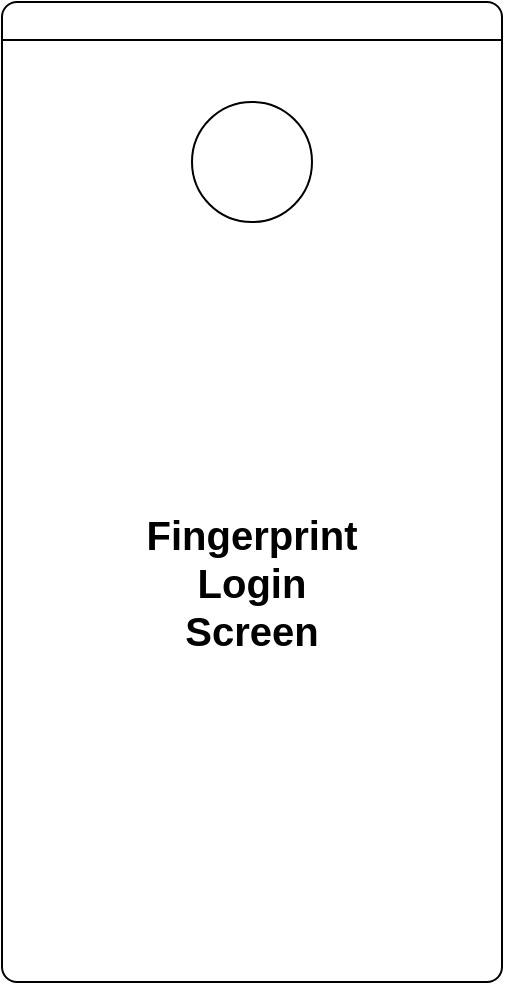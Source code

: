 <mxfile version="12.8.8" type="github" pages="5">
  <diagram id="MBpvYCzUrELfAa26MFhJ" name="Main View">
    <mxGraphModel dx="347" dy="214" grid="1" gridSize="10" guides="1" tooltips="1" connect="1" arrows="1" fold="1" page="1" pageScale="1" pageWidth="250" pageHeight="490" math="0" shadow="0">
      <root>
        <mxCell id="MjbEbyMEkYRb0OcDFulq-0" />
        <mxCell id="MjbEbyMEkYRb0OcDFulq-1" parent="MjbEbyMEkYRb0OcDFulq-0" />
        <mxCell id="1xtU4yXKUcWdlhTwbatP-0" value="" style="rounded=1;whiteSpace=wrap;html=1;arcSize=3;" vertex="1" parent="MjbEbyMEkYRb0OcDFulq-1">
          <mxGeometry width="250" height="490" as="geometry" />
        </mxCell>
        <mxCell id="1xtU4yXKUcWdlhTwbatP-1" value="" style="endArrow=none;html=1;exitX=1;exitY=0.5;exitDx=0;exitDy=0;entryX=0;entryY=0.5;entryDx=0;entryDy=0;" edge="1" parent="MjbEbyMEkYRb0OcDFulq-1">
          <mxGeometry width="50" height="50" relative="1" as="geometry">
            <mxPoint x="249.5" y="19" as="sourcePoint" />
            <mxPoint y="19" as="targetPoint" />
          </mxGeometry>
        </mxCell>
        <mxCell id="1xtU4yXKUcWdlhTwbatP-20" value="Fingerprint Login&lt;br&gt;Screen" style="text;html=1;strokeColor=none;fillColor=none;align=center;verticalAlign=middle;whiteSpace=wrap;rounded=0;fontSize=20;fontStyle=1" vertex="1" parent="MjbEbyMEkYRb0OcDFulq-1">
          <mxGeometry x="72" y="260" width="106" height="60" as="geometry" />
        </mxCell>
        <mxCell id="bomSSbGgJtHBVTJ_weIB-0" value="" style="whiteSpace=wrap;html=1;aspect=fixed;rounded=1;arcSize=50;" vertex="1" parent="MjbEbyMEkYRb0OcDFulq-1">
          <mxGeometry x="95" y="50" width="60" height="60" as="geometry" />
        </mxCell>
      </root>
    </mxGraphModel>
  </diagram>
  <diagram id="-_FD2T3M8RTB5c9m31CJ" name="Welcome Flash">
    <mxGraphModel dx="868" dy="534" grid="1" gridSize="10" guides="1" tooltips="1" connect="1" arrows="1" fold="1" page="1" pageScale="1" pageWidth="250" pageHeight="490" math="0" shadow="0">
      <root>
        <mxCell id="LKsoqRT-YVXJo3TN9Mox-0" />
        <mxCell id="LKsoqRT-YVXJo3TN9Mox-1" parent="LKsoqRT-YVXJo3TN9Mox-0" />
      </root>
    </mxGraphModel>
  </diagram>
  <diagram id="oQDTAqtAIhEj4QiiSjHc" name="Media Scheduler">
    <mxGraphModel dx="868" dy="534" grid="1" gridSize="10" guides="1" tooltips="1" connect="1" arrows="1" fold="1" page="1" pageScale="1" pageWidth="250" pageHeight="490" math="0" shadow="0">
      <root>
        <mxCell id="0" />
        <mxCell id="1" parent="0" />
        <mxCell id="E8qXKSW293ZqN4_Jq3c3-1" value="" style="rounded=1;whiteSpace=wrap;html=1;arcSize=3;" parent="1" vertex="1">
          <mxGeometry x="109" width="250" height="490" as="geometry" />
        </mxCell>
        <mxCell id="E8qXKSW293ZqN4_Jq3c3-4" value="" style="endArrow=none;html=1;exitX=1;exitY=0.5;exitDx=0;exitDy=0;entryX=0;entryY=0.5;entryDx=0;entryDy=0;" parent="1" edge="1">
          <mxGeometry width="50" height="50" relative="1" as="geometry">
            <mxPoint x="359" y="19" as="sourcePoint" />
            <mxPoint x="109" y="19" as="targetPoint" />
          </mxGeometry>
        </mxCell>
        <mxCell id="E8qXKSW293ZqN4_Jq3c3-5" value="" style="rounded=0;whiteSpace=wrap;html=1;" parent="1" vertex="1">
          <mxGeometry x="109" y="19" width="250" height="30" as="geometry" />
        </mxCell>
        <mxCell id="E8qXKSW293ZqN4_Jq3c3-9" value="" style="endArrow=none;html=1;entryX=1;entryY=0.5;entryDx=0;entryDy=0;exitX=0;exitY=0.5;exitDx=0;exitDy=0;" parent="1" edge="1">
          <mxGeometry width="50" height="50" relative="1" as="geometry">
            <mxPoint x="109" y="365" as="sourcePoint" />
            <mxPoint x="359" y="365" as="targetPoint" />
          </mxGeometry>
        </mxCell>
        <mxCell id="E8qXKSW293ZqN4_Jq3c3-18" value="" style="whiteSpace=wrap;html=1;aspect=fixed;rounded=1;arcSize=50;" parent="1" vertex="1">
          <mxGeometry x="122.5" y="420" width="40" height="40" as="geometry" />
        </mxCell>
        <mxCell id="E8qXKSW293ZqN4_Jq3c3-19" value="" style="whiteSpace=wrap;html=1;aspect=fixed;rounded=1;arcSize=50;" parent="1" vertex="1">
          <mxGeometry x="169" y="400" width="60" height="60" as="geometry" />
        </mxCell>
        <mxCell id="E8qXKSW293ZqN4_Jq3c3-20" value="" style="whiteSpace=wrap;html=1;aspect=fixed;rounded=1;arcSize=50;" parent="1" vertex="1">
          <mxGeometry x="240" y="400" width="60" height="60" as="geometry" />
        </mxCell>
        <mxCell id="E8qXKSW293ZqN4_Jq3c3-21" value="" style="whiteSpace=wrap;html=1;aspect=fixed;rounded=1;arcSize=50;" parent="1" vertex="1">
          <mxGeometry x="305.5" y="420" width="40" height="40" as="geometry" />
        </mxCell>
        <mxCell id="E8qXKSW293ZqN4_Jq3c3-22" value="" style="rounded=0;whiteSpace=wrap;html=1;" parent="1" vertex="1">
          <mxGeometry x="294" y="370" width="60" height="25" as="geometry" />
        </mxCell>
        <mxCell id="c_tpf3TAiYTV67FY9RuW-4" value="" style="rounded=1;whiteSpace=wrap;html=1;" parent="1" vertex="1">
          <mxGeometry x="296" y="19" width="60" height="30" as="geometry" />
        </mxCell>
        <mxCell id="c_tpf3TAiYTV67FY9RuW-6" value="" style="rounded=1;whiteSpace=wrap;html=1;" parent="1" vertex="1">
          <mxGeometry x="112.5" y="19" width="60" height="30" as="geometry" />
        </mxCell>
        <mxCell id="c_tpf3TAiYTV67FY9RuW-7" value="" style="rounded=1;whiteSpace=wrap;html=1;" parent="1" vertex="1">
          <mxGeometry x="234.5" y="19" width="60" height="30" as="geometry" />
        </mxCell>
        <mxCell id="c_tpf3TAiYTV67FY9RuW-8" value="" style="rounded=1;whiteSpace=wrap;html=1;" parent="1" vertex="1">
          <mxGeometry x="173.5" y="19" width="60" height="30" as="geometry" />
        </mxCell>
        <mxCell id="c_tpf3TAiYTV67FY9RuW-9" value="Hold" style="text;html=1;strokeColor=none;fillColor=none;align=center;verticalAlign=middle;whiteSpace=wrap;rounded=0;" parent="1" vertex="1">
          <mxGeometry x="304" y="372.5" width="40" height="20" as="geometry" />
        </mxCell>
        <mxCell id="c_tpf3TAiYTV67FY9RuW-10" value="Play" style="text;html=1;strokeColor=none;fillColor=none;align=center;verticalAlign=middle;whiteSpace=wrap;rounded=0;" parent="1" vertex="1">
          <mxGeometry x="122.5" y="24" width="40" height="20" as="geometry" />
        </mxCell>
        <mxCell id="c_tpf3TAiYTV67FY9RuW-11" value="Append" style="text;html=1;strokeColor=none;fillColor=none;align=center;verticalAlign=middle;whiteSpace=wrap;rounded=0;" parent="1" vertex="1">
          <mxGeometry x="183.5" y="24" width="40" height="20" as="geometry" />
        </mxCell>
        <mxCell id="c_tpf3TAiYTV67FY9RuW-12" value="Pl Next" style="text;html=1;strokeColor=none;fillColor=none;align=center;verticalAlign=middle;whiteSpace=wrap;rounded=0;" parent="1" vertex="1">
          <mxGeometry x="241.75" y="24" width="45.5" height="20" as="geometry" />
        </mxCell>
        <mxCell id="c_tpf3TAiYTV67FY9RuW-13" value="Log Out" style="text;html=1;strokeColor=none;fillColor=none;align=center;verticalAlign=middle;whiteSpace=wrap;rounded=0;" parent="1" vertex="1">
          <mxGeometry x="301" y="24" width="50" height="20" as="geometry" />
        </mxCell>
        <mxCell id="9HNaw-yvEdXfIzEsbNFl-1" value="" style="shape=image;html=1;verticalAlign=top;verticalLabelPosition=bottom;labelBackgroundColor=#ffffff;imageAspect=0;aspect=fixed;image=https://cdn2.iconfinder.com/data/icons/instagram-ui/48/jee-74-128.png" vertex="1" parent="1">
          <mxGeometry x="169" y="400" width="60" height="60" as="geometry" />
        </mxCell>
        <mxCell id="9HNaw-yvEdXfIzEsbNFl-3" value="" style="shape=image;html=1;verticalAlign=top;verticalLabelPosition=bottom;labelBackgroundColor=#ffffff;imageAspect=0;aspect=fixed;image=https://cdn2.iconfinder.com/data/icons/instagram-ui/48/jee-74-128.png" vertex="1" parent="1">
          <mxGeometry x="240" y="400" width="60" height="60" as="geometry" />
        </mxCell>
        <mxCell id="MW3DKMgOZkmfmMLmIgAf-1" value="Media Explorer" style="text;html=1;strokeColor=none;fillColor=none;align=center;verticalAlign=middle;whiteSpace=wrap;rounded=0;fontSize=20;fontStyle=1" vertex="1" parent="1">
          <mxGeometry x="184" y="186" width="100" height="60" as="geometry" />
        </mxCell>
      </root>
    </mxGraphModel>
  </diagram>
  <diagram id="9uSdVBGlsZr3ISpUwsoX" name="Room Music View">
    <mxGraphModel dx="1118" dy="534" grid="1" gridSize="10" guides="1" tooltips="1" connect="1" arrows="1" fold="1" page="1" pageScale="1" pageWidth="250" pageHeight="490" math="0" shadow="0">
      <root>
        <mxCell id="ChLerRx45zN6RfFuRuqf-0" />
        <mxCell id="ChLerRx45zN6RfFuRuqf-1" parent="ChLerRx45zN6RfFuRuqf-0" />
        <mxCell id="tjd210oB6NS_Lk1_OWE1-0" value="" style="rounded=1;whiteSpace=wrap;html=1;arcSize=3;" parent="ChLerRx45zN6RfFuRuqf-1" vertex="1">
          <mxGeometry x="109" width="250" height="490" as="geometry" />
        </mxCell>
        <mxCell id="tjd210oB6NS_Lk1_OWE1-1" value="" style="endArrow=none;html=1;exitX=1;exitY=0.5;exitDx=0;exitDy=0;entryX=0;entryY=0.5;entryDx=0;entryDy=0;" parent="ChLerRx45zN6RfFuRuqf-1" edge="1">
          <mxGeometry width="50" height="50" relative="1" as="geometry">
            <mxPoint x="359" y="19" as="sourcePoint" />
            <mxPoint x="109" y="19" as="targetPoint" />
          </mxGeometry>
        </mxCell>
        <mxCell id="tjd210oB6NS_Lk1_OWE1-2" value="" style="rounded=0;whiteSpace=wrap;html=1;" parent="ChLerRx45zN6RfFuRuqf-1" vertex="1">
          <mxGeometry x="109" y="19" width="250" height="30" as="geometry" />
        </mxCell>
        <mxCell id="tjd210oB6NS_Lk1_OWE1-5" value="" style="endArrow=none;html=1;entryX=1;entryY=0.5;entryDx=0;entryDy=0;exitX=0;exitY=0.5;exitDx=0;exitDy=0;" parent="ChLerRx45zN6RfFuRuqf-1" edge="1">
          <mxGeometry width="50" height="50" relative="1" as="geometry">
            <mxPoint x="109" y="365" as="sourcePoint" />
            <mxPoint x="359" y="365" as="targetPoint" />
          </mxGeometry>
        </mxCell>
        <mxCell id="qQTZbftPeZRt2KQSbPEL-2" value="" style="whiteSpace=wrap;html=1;aspect=fixed;rounded=1;arcSize=50;" parent="ChLerRx45zN6RfFuRuqf-1" vertex="1">
          <mxGeometry x="261" y="405" width="40" height="40" as="geometry" />
        </mxCell>
        <mxCell id="qQTZbftPeZRt2KQSbPEL-3" value="" style="whiteSpace=wrap;html=1;aspect=fixed;rounded=1;arcSize=50;" parent="ChLerRx45zN6RfFuRuqf-1" vertex="1">
          <mxGeometry x="120" y="19" width="60" height="60" as="geometry" />
        </mxCell>
        <mxCell id="qQTZbftPeZRt2KQSbPEL-4" value="" style="whiteSpace=wrap;html=1;aspect=fixed;rounded=1;arcSize=50;" parent="ChLerRx45zN6RfFuRuqf-1" vertex="1">
          <mxGeometry x="-100" y="270" width="60" height="60" as="geometry" />
        </mxCell>
        <mxCell id="7L2FRetNn_gpkB5mKpQI-0" value="" style="whiteSpace=wrap;html=1;aspect=fixed;rounded=1;arcSize=50;" vertex="1" parent="ChLerRx45zN6RfFuRuqf-1">
          <mxGeometry x="209" y="400" width="50" height="50" as="geometry" />
        </mxCell>
        <mxCell id="7L2FRetNn_gpkB5mKpQI-1" value="" style="whiteSpace=wrap;html=1;aspect=fixed;rounded=1;arcSize=50;" vertex="1" parent="ChLerRx45zN6RfFuRuqf-1">
          <mxGeometry x="167" y="405" width="40" height="40" as="geometry" />
        </mxCell>
        <mxCell id="7L2FRetNn_gpkB5mKpQI-2" value="" style="shape=image;html=1;verticalAlign=top;verticalLabelPosition=bottom;labelBackgroundColor=#ffffff;imageAspect=0;aspect=fixed;image=https://cdn3.iconfinder.com/data/icons/google-material-design-icons/48/ic_play_arrow_48px-128.png" vertex="1" parent="ChLerRx45zN6RfFuRuqf-1">
          <mxGeometry x="209" y="400" width="50" height="50" as="geometry" />
        </mxCell>
        <mxCell id="7L2FRetNn_gpkB5mKpQI-4" value="" style="shape=image;html=1;verticalAlign=top;verticalLabelPosition=bottom;labelBackgroundColor=#ffffff;imageAspect=0;aspect=fixed;image=https://cdn0.iconfinder.com/data/icons/google-material-design-3-0/48/ic_skip_previous_48px-128.png" vertex="1" parent="ChLerRx45zN6RfFuRuqf-1">
          <mxGeometry x="172" y="410" width="30" height="30" as="geometry" />
        </mxCell>
        <mxCell id="7L2FRetNn_gpkB5mKpQI-5" value="" style="shape=image;html=1;verticalAlign=top;verticalLabelPosition=bottom;labelBackgroundColor=#ffffff;imageAspect=0;aspect=fixed;image=https://cdn3.iconfinder.com/data/icons/google-material-design-icons/48/ic_skip_next_48px-128.png" vertex="1" parent="ChLerRx45zN6RfFuRuqf-1">
          <mxGeometry x="266" y="410" width="30" height="30" as="geometry" />
        </mxCell>
        <mxCell id="7L2FRetNn_gpkB5mKpQI-7" value="" style="shape=image;html=1;verticalAlign=top;verticalLabelPosition=bottom;labelBackgroundColor=#ffffff;imageAspect=0;aspect=fixed;image=https://cdn2.iconfinder.com/data/icons/instagram-ui/48/jee-74-128.png" vertex="1" parent="ChLerRx45zN6RfFuRuqf-1">
          <mxGeometry x="120" y="19" width="60" height="60" as="geometry" />
        </mxCell>
        <mxCell id="hS_JoKtMoXAvyDaK1np0-0" value="" style="rounded=0;whiteSpace=wrap;html=1;fontSize=20;" vertex="1" parent="ChLerRx45zN6RfFuRuqf-1">
          <mxGeometry x="190" y="49" width="169" height="316" as="geometry" />
        </mxCell>
        <mxCell id="rzDRIVulj-z90Kd9YCMx-0" value="Playlist" style="text;html=1;strokeColor=none;fillColor=none;align=center;verticalAlign=middle;whiteSpace=wrap;rounded=0;fontSize=20;fontStyle=1" vertex="1" parent="ChLerRx45zN6RfFuRuqf-1">
          <mxGeometry x="224.5" y="177.5" width="100" height="60" as="geometry" />
        </mxCell>
        <mxCell id="rzDRIVulj-z90Kd9YCMx-1" value="" style="rounded=0;whiteSpace=wrap;html=1;fontSize=20;" vertex="1" parent="ChLerRx45zN6RfFuRuqf-1">
          <mxGeometry x="190" y="49" width="169" height="30" as="geometry" />
        </mxCell>
      </root>
    </mxGraphModel>
  </diagram>
  <diagram id="nByx09e5XbC4chEgXpWH" name="Rooms List">
    <mxGraphModel dx="1368" dy="534" grid="1" gridSize="10" guides="1" tooltips="1" connect="1" arrows="1" fold="1" page="1" pageScale="1" pageWidth="250" pageHeight="490" math="0" shadow="0">
      <root>
        <mxCell id="RFyA1kmQso1gP4Z-tDMw-0" />
        <mxCell id="RFyA1kmQso1gP4Z-tDMw-1" parent="RFyA1kmQso1gP4Z-tDMw-0" />
        <mxCell id="VU0hredVt-8eNUO6O5iJ-0" value="" style="rounded=1;whiteSpace=wrap;html=1;arcSize=3;" vertex="1" parent="RFyA1kmQso1gP4Z-tDMw-1">
          <mxGeometry x="109" width="250" height="490" as="geometry" />
        </mxCell>
        <mxCell id="VU0hredVt-8eNUO6O5iJ-1" value="" style="endArrow=none;html=1;exitX=1;exitY=0.5;exitDx=0;exitDy=0;entryX=0;entryY=0.5;entryDx=0;entryDy=0;" edge="1" parent="RFyA1kmQso1gP4Z-tDMw-1">
          <mxGeometry width="50" height="50" relative="1" as="geometry">
            <mxPoint x="359" y="19" as="sourcePoint" />
            <mxPoint x="109" y="19" as="targetPoint" />
          </mxGeometry>
        </mxCell>
        <mxCell id="VU0hredVt-8eNUO6O5iJ-2" value="" style="rounded=0;whiteSpace=wrap;html=1;" vertex="1" parent="RFyA1kmQso1gP4Z-tDMw-1">
          <mxGeometry x="109" y="19" width="250" height="31" as="geometry" />
        </mxCell>
        <mxCell id="VU0hredVt-8eNUO6O5iJ-3" value="" style="rounded=0;whiteSpace=wrap;html=1;" vertex="1" parent="RFyA1kmQso1gP4Z-tDMw-1">
          <mxGeometry x="-402" y="400" width="122" height="31" as="geometry" />
        </mxCell>
        <mxCell id="VU0hredVt-8eNUO6O5iJ-4" value="" style="rounded=0;whiteSpace=wrap;html=1;" vertex="1" parent="RFyA1kmQso1gP4Z-tDMw-1">
          <mxGeometry x="-230" y="410" width="122" height="31" as="geometry" />
        </mxCell>
        <mxCell id="VU0hredVt-8eNUO6O5iJ-6" value="" style="whiteSpace=wrap;html=1;aspect=fixed;rounded=1;arcSize=50;" vertex="1" parent="RFyA1kmQso1gP4Z-tDMw-1">
          <mxGeometry x="-280" y="210" width="60" height="60" as="geometry" />
        </mxCell>
        <mxCell id="VU0hredVt-8eNUO6O5iJ-7" value="" style="whiteSpace=wrap;html=1;aspect=fixed;rounded=1;arcSize=50;" vertex="1" parent="RFyA1kmQso1gP4Z-tDMw-1">
          <mxGeometry x="-220" y="210" width="60" height="60" as="geometry" />
        </mxCell>
        <mxCell id="VU0hredVt-8eNUO6O5iJ-8" value="" style="whiteSpace=wrap;html=1;aspect=fixed;rounded=1;arcSize=50;" vertex="1" parent="RFyA1kmQso1gP4Z-tDMw-1">
          <mxGeometry x="-160" y="210" width="60" height="60" as="geometry" />
        </mxCell>
        <mxCell id="VU0hredVt-8eNUO6O5iJ-9" value="" style="whiteSpace=wrap;html=1;aspect=fixed;rounded=1;arcSize=50;" vertex="1" parent="RFyA1kmQso1gP4Z-tDMw-1">
          <mxGeometry x="-100" y="210" width="60" height="60" as="geometry" />
        </mxCell>
        <mxCell id="VU0hredVt-8eNUO6O5iJ-10" value="" style="whiteSpace=wrap;html=1;aspect=fixed;rounded=1;arcSize=50;" vertex="1" parent="RFyA1kmQso1gP4Z-tDMw-1">
          <mxGeometry x="-280" y="275" width="60" height="60" as="geometry" />
        </mxCell>
        <mxCell id="VU0hredVt-8eNUO6O5iJ-11" value="" style="whiteSpace=wrap;html=1;aspect=fixed;rounded=1;arcSize=50;" vertex="1" parent="RFyA1kmQso1gP4Z-tDMw-1">
          <mxGeometry x="-220" y="275" width="60" height="60" as="geometry" />
        </mxCell>
        <mxCell id="VU0hredVt-8eNUO6O5iJ-12" value="" style="whiteSpace=wrap;html=1;aspect=fixed;rounded=1;arcSize=50;" vertex="1" parent="RFyA1kmQso1gP4Z-tDMw-1">
          <mxGeometry x="-160" y="275" width="60" height="60" as="geometry" />
        </mxCell>
        <mxCell id="VU0hredVt-8eNUO6O5iJ-13" value="" style="whiteSpace=wrap;html=1;aspect=fixed;rounded=1;arcSize=50;" vertex="1" parent="RFyA1kmQso1gP4Z-tDMw-1">
          <mxGeometry x="-100" y="275" width="60" height="60" as="geometry" />
        </mxCell>
        <mxCell id="VU0hredVt-8eNUO6O5iJ-19" value="" style="rounded=0;whiteSpace=wrap;html=1;" vertex="1" parent="RFyA1kmQso1gP4Z-tDMw-1">
          <mxGeometry x="-375" y="330" width="60" height="25" as="geometry" />
        </mxCell>
        <mxCell id="VU0hredVt-8eNUO6O5iJ-20" value="" style="rounded=1;whiteSpace=wrap;html=1;arcSize=50;" vertex="1" parent="RFyA1kmQso1gP4Z-tDMw-1">
          <mxGeometry x="-440" y="260" width="30" height="30" as="geometry" />
        </mxCell>
        <mxCell id="VU0hredVt-8eNUO6O5iJ-21" value="" style="rounded=1;whiteSpace=wrap;html=1;arcSize=50;" vertex="1" parent="RFyA1kmQso1gP4Z-tDMw-1">
          <mxGeometry x="-375" y="260" width="30" height="30" as="geometry" />
        </mxCell>
        <mxCell id="VU0hredVt-8eNUO6O5iJ-32" value="" style="shape=image;html=1;verticalAlign=top;verticalLabelPosition=bottom;labelBackgroundColor=#ffffff;imageAspect=0;aspect=fixed;image=https://cdn2.iconfinder.com/data/icons/instagram-ui/48/jee-74-128.png" vertex="1" parent="RFyA1kmQso1gP4Z-tDMw-1">
          <mxGeometry x="-280" y="210" width="60" height="60" as="geometry" />
        </mxCell>
        <mxCell id="dGzhJrzSbYnesKFfUKJh-0" value="" style="shape=image;html=1;verticalAlign=top;verticalLabelPosition=bottom;labelBackgroundColor=#ffffff;imageAspect=0;aspect=fixed;image=https://cdn2.iconfinder.com/data/icons/instagram-ui/48/jee-74-128.png" vertex="1" parent="RFyA1kmQso1gP4Z-tDMw-1">
          <mxGeometry x="-280" y="275" width="60" height="60" as="geometry" />
        </mxCell>
        <mxCell id="dGzhJrzSbYnesKFfUKJh-1" value="" style="shape=image;html=1;verticalAlign=top;verticalLabelPosition=bottom;labelBackgroundColor=#ffffff;imageAspect=0;aspect=fixed;image=https://cdn2.iconfinder.com/data/icons/instagram-ui/48/jee-74-128.png" vertex="1" parent="RFyA1kmQso1gP4Z-tDMw-1">
          <mxGeometry x="-220" y="210" width="60" height="60" as="geometry" />
        </mxCell>
        <mxCell id="dGzhJrzSbYnesKFfUKJh-2" value="" style="shape=image;html=1;verticalAlign=top;verticalLabelPosition=bottom;labelBackgroundColor=#ffffff;imageAspect=0;aspect=fixed;image=https://cdn2.iconfinder.com/data/icons/instagram-ui/48/jee-74-128.png" vertex="1" parent="RFyA1kmQso1gP4Z-tDMw-1">
          <mxGeometry x="-220" y="275" width="60" height="60" as="geometry" />
        </mxCell>
        <mxCell id="dGzhJrzSbYnesKFfUKJh-3" value="" style="shape=image;html=1;verticalAlign=top;verticalLabelPosition=bottom;labelBackgroundColor=#ffffff;imageAspect=0;aspect=fixed;image=https://cdn2.iconfinder.com/data/icons/instagram-ui/48/jee-74-128.png" vertex="1" parent="RFyA1kmQso1gP4Z-tDMw-1">
          <mxGeometry x="-160" y="210" width="60" height="60" as="geometry" />
        </mxCell>
        <mxCell id="dGzhJrzSbYnesKFfUKJh-4" value="" style="shape=image;html=1;verticalAlign=top;verticalLabelPosition=bottom;labelBackgroundColor=#ffffff;imageAspect=0;aspect=fixed;image=https://cdn2.iconfinder.com/data/icons/instagram-ui/48/jee-74-128.png" vertex="1" parent="RFyA1kmQso1gP4Z-tDMw-1">
          <mxGeometry x="-100" y="210" width="60" height="60" as="geometry" />
        </mxCell>
        <mxCell id="dGzhJrzSbYnesKFfUKJh-5" value="" style="shape=image;html=1;verticalAlign=top;verticalLabelPosition=bottom;labelBackgroundColor=#ffffff;imageAspect=0;aspect=fixed;image=https://cdn2.iconfinder.com/data/icons/instagram-ui/48/jee-74-128.png" vertex="1" parent="RFyA1kmQso1gP4Z-tDMw-1">
          <mxGeometry x="-160" y="275" width="60" height="60" as="geometry" />
        </mxCell>
        <mxCell id="dGzhJrzSbYnesKFfUKJh-6" value="" style="shape=image;html=1;verticalAlign=top;verticalLabelPosition=bottom;labelBackgroundColor=#ffffff;imageAspect=0;aspect=fixed;image=https://cdn2.iconfinder.com/data/icons/instagram-ui/48/jee-74-128.png" vertex="1" parent="RFyA1kmQso1gP4Z-tDMw-1">
          <mxGeometry x="-100" y="275" width="60" height="60" as="geometry" />
        </mxCell>
        <mxCell id="dGzhJrzSbYnesKFfUKJh-23" value="" style="whiteSpace=wrap;html=1;aspect=fixed;rounded=1;arcSize=50;" vertex="1" parent="RFyA1kmQso1gP4Z-tDMw-1">
          <mxGeometry x="139" y="130" width="60" height="60" as="geometry" />
        </mxCell>
        <mxCell id="dGzhJrzSbYnesKFfUKJh-24" value="" style="whiteSpace=wrap;html=1;aspect=fixed;rounded=1;arcSize=50;" vertex="1" parent="RFyA1kmQso1gP4Z-tDMw-1">
          <mxGeometry x="204" y="130" width="60" height="60" as="geometry" />
        </mxCell>
        <mxCell id="dGzhJrzSbYnesKFfUKJh-25" value="" style="whiteSpace=wrap;html=1;aspect=fixed;rounded=1;arcSize=50;" vertex="1" parent="RFyA1kmQso1gP4Z-tDMw-1">
          <mxGeometry x="269" y="130" width="60" height="60" as="geometry" />
        </mxCell>
        <mxCell id="dGzhJrzSbYnesKFfUKJh-27" value="" style="whiteSpace=wrap;html=1;aspect=fixed;rounded=1;arcSize=50;" vertex="1" parent="RFyA1kmQso1gP4Z-tDMw-1">
          <mxGeometry x="139" y="195" width="60" height="60" as="geometry" />
        </mxCell>
        <mxCell id="dGzhJrzSbYnesKFfUKJh-28" value="" style="whiteSpace=wrap;html=1;aspect=fixed;rounded=1;arcSize=50;" vertex="1" parent="RFyA1kmQso1gP4Z-tDMw-1">
          <mxGeometry x="204" y="195" width="60" height="60" as="geometry" />
        </mxCell>
        <mxCell id="dGzhJrzSbYnesKFfUKJh-29" value="" style="whiteSpace=wrap;html=1;aspect=fixed;rounded=1;arcSize=50;" vertex="1" parent="RFyA1kmQso1gP4Z-tDMw-1">
          <mxGeometry x="269" y="195" width="60" height="60" as="geometry" />
        </mxCell>
        <mxCell id="dGzhJrzSbYnesKFfUKJh-31" value="" style="shape=image;html=1;verticalAlign=top;verticalLabelPosition=bottom;labelBackgroundColor=#ffffff;imageAspect=0;aspect=fixed;image=https://cdn2.iconfinder.com/data/icons/instagram-ui/48/jee-74-128.png" vertex="1" parent="RFyA1kmQso1gP4Z-tDMw-1">
          <mxGeometry x="139" y="130" width="60" height="60" as="geometry" />
        </mxCell>
        <mxCell id="dGzhJrzSbYnesKFfUKJh-32" value="" style="shape=image;html=1;verticalAlign=top;verticalLabelPosition=bottom;labelBackgroundColor=#ffffff;imageAspect=0;aspect=fixed;image=https://cdn2.iconfinder.com/data/icons/instagram-ui/48/jee-74-128.png" vertex="1" parent="RFyA1kmQso1gP4Z-tDMw-1">
          <mxGeometry x="139" y="195" width="60" height="60" as="geometry" />
        </mxCell>
        <mxCell id="dGzhJrzSbYnesKFfUKJh-33" value="" style="shape=image;html=1;verticalAlign=top;verticalLabelPosition=bottom;labelBackgroundColor=#ffffff;imageAspect=0;aspect=fixed;image=https://cdn2.iconfinder.com/data/icons/instagram-ui/48/jee-74-128.png" vertex="1" parent="RFyA1kmQso1gP4Z-tDMw-1">
          <mxGeometry x="204" y="130" width="60" height="60" as="geometry" />
        </mxCell>
        <mxCell id="dGzhJrzSbYnesKFfUKJh-34" value="" style="shape=image;html=1;verticalAlign=top;verticalLabelPosition=bottom;labelBackgroundColor=#ffffff;imageAspect=0;aspect=fixed;image=https://cdn2.iconfinder.com/data/icons/instagram-ui/48/jee-74-128.png" vertex="1" parent="RFyA1kmQso1gP4Z-tDMw-1">
          <mxGeometry x="204" y="195" width="60" height="60" as="geometry" />
        </mxCell>
        <mxCell id="dGzhJrzSbYnesKFfUKJh-35" value="" style="shape=image;html=1;verticalAlign=top;verticalLabelPosition=bottom;labelBackgroundColor=#ffffff;imageAspect=0;aspect=fixed;image=https://cdn2.iconfinder.com/data/icons/instagram-ui/48/jee-74-128.png" vertex="1" parent="RFyA1kmQso1gP4Z-tDMw-1">
          <mxGeometry x="269" y="130" width="60" height="60" as="geometry" />
        </mxCell>
        <mxCell id="dGzhJrzSbYnesKFfUKJh-37" value="" style="shape=image;html=1;verticalAlign=top;verticalLabelPosition=bottom;labelBackgroundColor=#ffffff;imageAspect=0;aspect=fixed;image=https://cdn2.iconfinder.com/data/icons/instagram-ui/48/jee-74-128.png" vertex="1" parent="RFyA1kmQso1gP4Z-tDMw-1">
          <mxGeometry x="269" y="195" width="60" height="60" as="geometry" />
        </mxCell>
        <mxCell id="dGzhJrzSbYnesKFfUKJh-51" value="" style="whiteSpace=wrap;html=1;aspect=fixed;rounded=1;arcSize=50;" vertex="1" parent="RFyA1kmQso1gP4Z-tDMw-1">
          <mxGeometry x="139" y="260" width="60" height="60" as="geometry" />
        </mxCell>
        <mxCell id="dGzhJrzSbYnesKFfUKJh-52" value="" style="whiteSpace=wrap;html=1;aspect=fixed;rounded=1;arcSize=50;" vertex="1" parent="RFyA1kmQso1gP4Z-tDMw-1">
          <mxGeometry x="204" y="260" width="60" height="60" as="geometry" />
        </mxCell>
        <mxCell id="dGzhJrzSbYnesKFfUKJh-53" value="" style="whiteSpace=wrap;html=1;aspect=fixed;rounded=1;arcSize=50;" vertex="1" parent="RFyA1kmQso1gP4Z-tDMw-1">
          <mxGeometry x="269" y="260" width="60" height="60" as="geometry" />
        </mxCell>
        <mxCell id="dGzhJrzSbYnesKFfUKJh-54" value="" style="whiteSpace=wrap;html=1;aspect=fixed;rounded=1;arcSize=50;" vertex="1" parent="RFyA1kmQso1gP4Z-tDMw-1">
          <mxGeometry x="139" y="325" width="60" height="60" as="geometry" />
        </mxCell>
        <mxCell id="dGzhJrzSbYnesKFfUKJh-55" value="" style="whiteSpace=wrap;html=1;aspect=fixed;rounded=1;arcSize=50;" vertex="1" parent="RFyA1kmQso1gP4Z-tDMw-1">
          <mxGeometry x="204" y="325" width="60" height="60" as="geometry" />
        </mxCell>
        <mxCell id="dGzhJrzSbYnesKFfUKJh-56" value="" style="whiteSpace=wrap;html=1;aspect=fixed;rounded=1;arcSize=50;" vertex="1" parent="RFyA1kmQso1gP4Z-tDMw-1">
          <mxGeometry x="269" y="325" width="60" height="60" as="geometry" />
        </mxCell>
        <mxCell id="dGzhJrzSbYnesKFfUKJh-57" value="" style="shape=image;html=1;verticalAlign=top;verticalLabelPosition=bottom;labelBackgroundColor=#ffffff;imageAspect=0;aspect=fixed;image=https://cdn2.iconfinder.com/data/icons/instagram-ui/48/jee-74-128.png" vertex="1" parent="RFyA1kmQso1gP4Z-tDMw-1">
          <mxGeometry x="139" y="260" width="60" height="60" as="geometry" />
        </mxCell>
        <mxCell id="dGzhJrzSbYnesKFfUKJh-58" value="" style="shape=image;html=1;verticalAlign=top;verticalLabelPosition=bottom;labelBackgroundColor=#ffffff;imageAspect=0;aspect=fixed;image=https://cdn2.iconfinder.com/data/icons/instagram-ui/48/jee-74-128.png" vertex="1" parent="RFyA1kmQso1gP4Z-tDMw-1">
          <mxGeometry x="139" y="325" width="60" height="60" as="geometry" />
        </mxCell>
        <mxCell id="dGzhJrzSbYnesKFfUKJh-59" value="" style="shape=image;html=1;verticalAlign=top;verticalLabelPosition=bottom;labelBackgroundColor=#ffffff;imageAspect=0;aspect=fixed;image=https://cdn2.iconfinder.com/data/icons/instagram-ui/48/jee-74-128.png" vertex="1" parent="RFyA1kmQso1gP4Z-tDMw-1">
          <mxGeometry x="204" y="260" width="60" height="60" as="geometry" />
        </mxCell>
        <mxCell id="dGzhJrzSbYnesKFfUKJh-60" value="" style="shape=image;html=1;verticalAlign=top;verticalLabelPosition=bottom;labelBackgroundColor=#ffffff;imageAspect=0;aspect=fixed;image=https://cdn2.iconfinder.com/data/icons/instagram-ui/48/jee-74-128.png" vertex="1" parent="RFyA1kmQso1gP4Z-tDMw-1">
          <mxGeometry x="204" y="325" width="60" height="60" as="geometry" />
        </mxCell>
        <mxCell id="dGzhJrzSbYnesKFfUKJh-61" value="" style="shape=image;html=1;verticalAlign=top;verticalLabelPosition=bottom;labelBackgroundColor=#ffffff;imageAspect=0;aspect=fixed;image=https://cdn2.iconfinder.com/data/icons/instagram-ui/48/jee-74-128.png" vertex="1" parent="RFyA1kmQso1gP4Z-tDMw-1">
          <mxGeometry x="269" y="260" width="60" height="60" as="geometry" />
        </mxCell>
        <mxCell id="dGzhJrzSbYnesKFfUKJh-62" value="" style="shape=image;html=1;verticalAlign=top;verticalLabelPosition=bottom;labelBackgroundColor=#ffffff;imageAspect=0;aspect=fixed;image=https://cdn2.iconfinder.com/data/icons/instagram-ui/48/jee-74-128.png" vertex="1" parent="RFyA1kmQso1gP4Z-tDMw-1">
          <mxGeometry x="269" y="325" width="60" height="60" as="geometry" />
        </mxCell>
        <mxCell id="dGzhJrzSbYnesKFfUKJh-63" value="" style="rounded=1;whiteSpace=wrap;html=1;" vertex="1" parent="RFyA1kmQso1gP4Z-tDMw-1">
          <mxGeometry x="171.5" y="80" width="125" height="25" as="geometry" />
        </mxCell>
      </root>
    </mxGraphModel>
  </diagram>
</mxfile>

